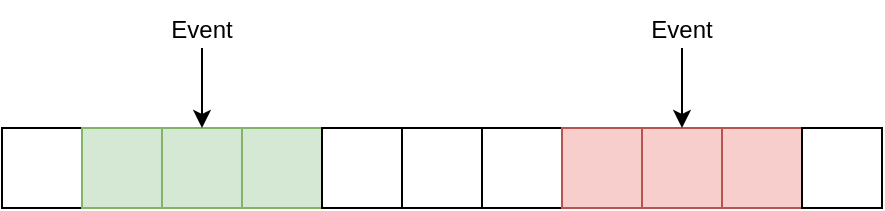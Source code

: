 <mxfile version="20.2.7" type="device"><diagram id="_c5r-XgLduMoGvE7filr" name="Page-1"><mxGraphModel dx="912" dy="588" grid="1" gridSize="10" guides="1" tooltips="1" connect="1" arrows="1" fold="1" page="1" pageScale="1" pageWidth="827" pageHeight="1169" math="0" shadow="0"><root><mxCell id="0"/><mxCell id="1" parent="0"/><mxCell id="FnRsKXzS3IN9Lh8VN5kb-3" value="" style="whiteSpace=wrap;html=1;aspect=fixed;" vertex="1" parent="1"><mxGeometry x="200" y="240" width="40" height="40" as="geometry"/></mxCell><mxCell id="FnRsKXzS3IN9Lh8VN5kb-4" value="" style="whiteSpace=wrap;html=1;aspect=fixed;fillColor=#d5e8d4;strokeColor=#82b366;" vertex="1" parent="1"><mxGeometry x="240" y="240" width="40" height="40" as="geometry"/></mxCell><mxCell id="FnRsKXzS3IN9Lh8VN5kb-5" value="" style="whiteSpace=wrap;html=1;aspect=fixed;fillColor=#d5e8d4;strokeColor=#82b366;" vertex="1" parent="1"><mxGeometry x="280" y="240" width="40" height="40" as="geometry"/></mxCell><mxCell id="FnRsKXzS3IN9Lh8VN5kb-6" value="" style="whiteSpace=wrap;html=1;aspect=fixed;fillColor=#d5e8d4;strokeColor=#82b366;" vertex="1" parent="1"><mxGeometry x="320" y="240" width="40" height="40" as="geometry"/></mxCell><mxCell id="FnRsKXzS3IN9Lh8VN5kb-7" value="" style="whiteSpace=wrap;html=1;aspect=fixed;" vertex="1" parent="1"><mxGeometry x="360" y="240" width="40" height="40" as="geometry"/></mxCell><mxCell id="FnRsKXzS3IN9Lh8VN5kb-8" value="" style="whiteSpace=wrap;html=1;aspect=fixed;" vertex="1" parent="1"><mxGeometry x="400" y="240" width="40" height="40" as="geometry"/></mxCell><mxCell id="FnRsKXzS3IN9Lh8VN5kb-9" value="" style="whiteSpace=wrap;html=1;aspect=fixed;" vertex="1" parent="1"><mxGeometry x="440" y="240" width="40" height="40" as="geometry"/></mxCell><mxCell id="FnRsKXzS3IN9Lh8VN5kb-10" value="" style="whiteSpace=wrap;html=1;aspect=fixed;fillColor=#f8cecc;strokeColor=#b85450;" vertex="1" parent="1"><mxGeometry x="480" y="240" width="40" height="40" as="geometry"/></mxCell><mxCell id="FnRsKXzS3IN9Lh8VN5kb-11" value="" style="whiteSpace=wrap;html=1;aspect=fixed;fillColor=#f8cecc;strokeColor=#b85450;" vertex="1" parent="1"><mxGeometry x="520" y="240" width="40" height="40" as="geometry"/></mxCell><mxCell id="FnRsKXzS3IN9Lh8VN5kb-12" value="" style="whiteSpace=wrap;html=1;aspect=fixed;fillColor=#f8cecc;strokeColor=#b85450;" vertex="1" parent="1"><mxGeometry x="560" y="240" width="40" height="40" as="geometry"/></mxCell><mxCell id="FnRsKXzS3IN9Lh8VN5kb-13" value="" style="whiteSpace=wrap;html=1;aspect=fixed;" vertex="1" parent="1"><mxGeometry x="600" y="240" width="40" height="40" as="geometry"/></mxCell><mxCell id="FnRsKXzS3IN9Lh8VN5kb-17" value="" style="endArrow=classic;html=1;rounded=0;entryX=0.5;entryY=0;entryDx=0;entryDy=0;" edge="1" parent="1" target="FnRsKXzS3IN9Lh8VN5kb-5"><mxGeometry width="50" height="50" relative="1" as="geometry"><mxPoint x="300" y="200" as="sourcePoint"/><mxPoint x="500" y="350" as="targetPoint"/></mxGeometry></mxCell><mxCell id="FnRsKXzS3IN9Lh8VN5kb-18" value="Event" style="text;html=1;strokeColor=none;fillColor=none;align=center;verticalAlign=middle;whiteSpace=wrap;rounded=0;" vertex="1" parent="1"><mxGeometry x="270" y="176" width="60" height="30" as="geometry"/></mxCell><mxCell id="FnRsKXzS3IN9Lh8VN5kb-19" value="" style="endArrow=classic;html=1;rounded=0;entryX=0.5;entryY=0;entryDx=0;entryDy=0;" edge="1" parent="1"><mxGeometry width="50" height="50" relative="1" as="geometry"><mxPoint x="540" y="200.0" as="sourcePoint"/><mxPoint x="540" y="240.0" as="targetPoint"/></mxGeometry></mxCell><mxCell id="FnRsKXzS3IN9Lh8VN5kb-24" value="Event" style="text;html=1;strokeColor=none;fillColor=none;align=center;verticalAlign=middle;whiteSpace=wrap;rounded=0;" vertex="1" parent="1"><mxGeometry x="510" y="176" width="60" height="30" as="geometry"/></mxCell></root></mxGraphModel></diagram></mxfile>